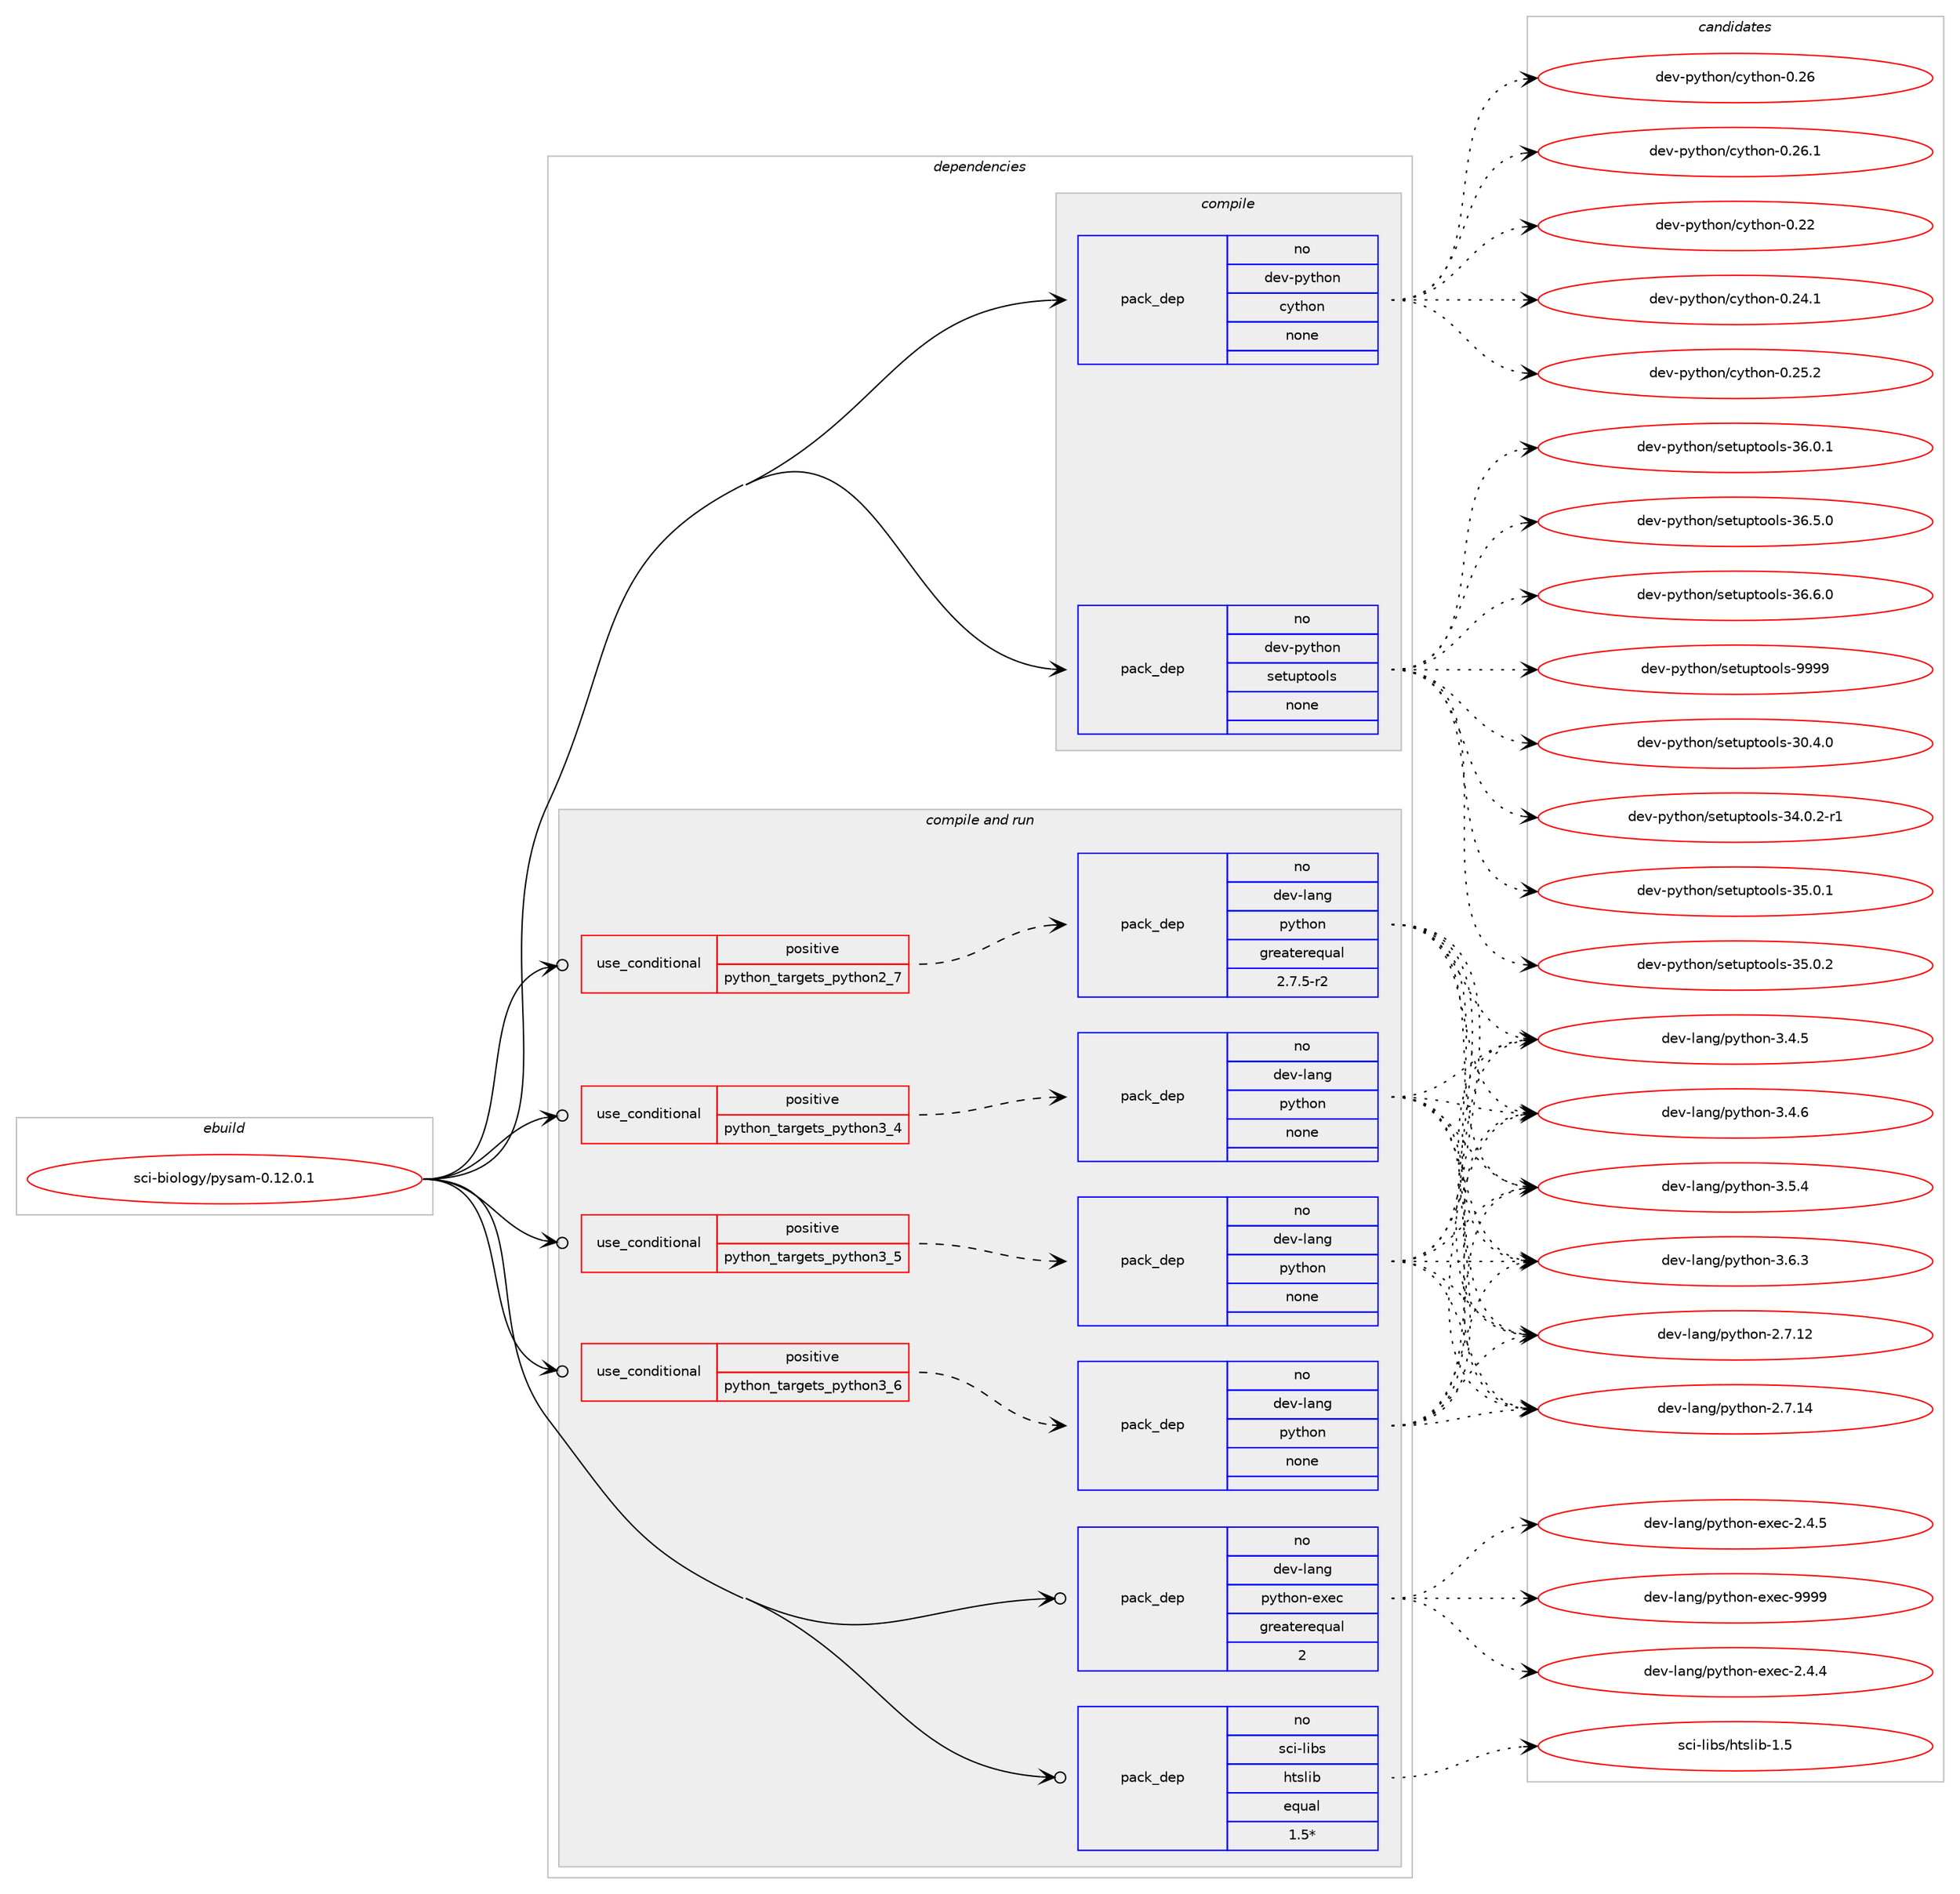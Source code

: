 digraph prolog {

# *************
# Graph options
# *************

newrank=true;
concentrate=true;
compound=true;
graph [rankdir=LR,fontname=Helvetica,fontsize=10,ranksep=1.5];#, ranksep=2.5, nodesep=0.2];
edge  [arrowhead=vee];
node  [fontname=Helvetica,fontsize=10];

# **********
# The ebuild
# **********

subgraph cluster_leftcol {
color=gray;
rank=same;
label=<<i>ebuild</i>>;
id [label="sci-biology/pysam-0.12.0.1", color=red, width=4, href="../sci-biology/pysam-0.12.0.1.svg"];
}

# ****************
# The dependencies
# ****************

subgraph cluster_midcol {
color=gray;
label=<<i>dependencies</i>>;
subgraph cluster_compile {
fillcolor="#eeeeee";
style=filled;
label=<<i>compile</i>>;
subgraph pack328054 {
dependency445158 [label=<<TABLE BORDER="0" CELLBORDER="1" CELLSPACING="0" CELLPADDING="4" WIDTH="220"><TR><TD ROWSPAN="6" CELLPADDING="30">pack_dep</TD></TR><TR><TD WIDTH="110">no</TD></TR><TR><TD>dev-python</TD></TR><TR><TD>cython</TD></TR><TR><TD>none</TD></TR><TR><TD></TD></TR></TABLE>>, shape=none, color=blue];
}
id:e -> dependency445158:w [weight=20,style="solid",arrowhead="vee"];
subgraph pack328055 {
dependency445159 [label=<<TABLE BORDER="0" CELLBORDER="1" CELLSPACING="0" CELLPADDING="4" WIDTH="220"><TR><TD ROWSPAN="6" CELLPADDING="30">pack_dep</TD></TR><TR><TD WIDTH="110">no</TD></TR><TR><TD>dev-python</TD></TR><TR><TD>setuptools</TD></TR><TR><TD>none</TD></TR><TR><TD></TD></TR></TABLE>>, shape=none, color=blue];
}
id:e -> dependency445159:w [weight=20,style="solid",arrowhead="vee"];
}
subgraph cluster_compileandrun {
fillcolor="#eeeeee";
style=filled;
label=<<i>compile and run</i>>;
subgraph cond109381 {
dependency445160 [label=<<TABLE BORDER="0" CELLBORDER="1" CELLSPACING="0" CELLPADDING="4"><TR><TD ROWSPAN="3" CELLPADDING="10">use_conditional</TD></TR><TR><TD>positive</TD></TR><TR><TD>python_targets_python2_7</TD></TR></TABLE>>, shape=none, color=red];
subgraph pack328056 {
dependency445161 [label=<<TABLE BORDER="0" CELLBORDER="1" CELLSPACING="0" CELLPADDING="4" WIDTH="220"><TR><TD ROWSPAN="6" CELLPADDING="30">pack_dep</TD></TR><TR><TD WIDTH="110">no</TD></TR><TR><TD>dev-lang</TD></TR><TR><TD>python</TD></TR><TR><TD>greaterequal</TD></TR><TR><TD>2.7.5-r2</TD></TR></TABLE>>, shape=none, color=blue];
}
dependency445160:e -> dependency445161:w [weight=20,style="dashed",arrowhead="vee"];
}
id:e -> dependency445160:w [weight=20,style="solid",arrowhead="odotvee"];
subgraph cond109382 {
dependency445162 [label=<<TABLE BORDER="0" CELLBORDER="1" CELLSPACING="0" CELLPADDING="4"><TR><TD ROWSPAN="3" CELLPADDING="10">use_conditional</TD></TR><TR><TD>positive</TD></TR><TR><TD>python_targets_python3_4</TD></TR></TABLE>>, shape=none, color=red];
subgraph pack328057 {
dependency445163 [label=<<TABLE BORDER="0" CELLBORDER="1" CELLSPACING="0" CELLPADDING="4" WIDTH="220"><TR><TD ROWSPAN="6" CELLPADDING="30">pack_dep</TD></TR><TR><TD WIDTH="110">no</TD></TR><TR><TD>dev-lang</TD></TR><TR><TD>python</TD></TR><TR><TD>none</TD></TR><TR><TD></TD></TR></TABLE>>, shape=none, color=blue];
}
dependency445162:e -> dependency445163:w [weight=20,style="dashed",arrowhead="vee"];
}
id:e -> dependency445162:w [weight=20,style="solid",arrowhead="odotvee"];
subgraph cond109383 {
dependency445164 [label=<<TABLE BORDER="0" CELLBORDER="1" CELLSPACING="0" CELLPADDING="4"><TR><TD ROWSPAN="3" CELLPADDING="10">use_conditional</TD></TR><TR><TD>positive</TD></TR><TR><TD>python_targets_python3_5</TD></TR></TABLE>>, shape=none, color=red];
subgraph pack328058 {
dependency445165 [label=<<TABLE BORDER="0" CELLBORDER="1" CELLSPACING="0" CELLPADDING="4" WIDTH="220"><TR><TD ROWSPAN="6" CELLPADDING="30">pack_dep</TD></TR><TR><TD WIDTH="110">no</TD></TR><TR><TD>dev-lang</TD></TR><TR><TD>python</TD></TR><TR><TD>none</TD></TR><TR><TD></TD></TR></TABLE>>, shape=none, color=blue];
}
dependency445164:e -> dependency445165:w [weight=20,style="dashed",arrowhead="vee"];
}
id:e -> dependency445164:w [weight=20,style="solid",arrowhead="odotvee"];
subgraph cond109384 {
dependency445166 [label=<<TABLE BORDER="0" CELLBORDER="1" CELLSPACING="0" CELLPADDING="4"><TR><TD ROWSPAN="3" CELLPADDING="10">use_conditional</TD></TR><TR><TD>positive</TD></TR><TR><TD>python_targets_python3_6</TD></TR></TABLE>>, shape=none, color=red];
subgraph pack328059 {
dependency445167 [label=<<TABLE BORDER="0" CELLBORDER="1" CELLSPACING="0" CELLPADDING="4" WIDTH="220"><TR><TD ROWSPAN="6" CELLPADDING="30">pack_dep</TD></TR><TR><TD WIDTH="110">no</TD></TR><TR><TD>dev-lang</TD></TR><TR><TD>python</TD></TR><TR><TD>none</TD></TR><TR><TD></TD></TR></TABLE>>, shape=none, color=blue];
}
dependency445166:e -> dependency445167:w [weight=20,style="dashed",arrowhead="vee"];
}
id:e -> dependency445166:w [weight=20,style="solid",arrowhead="odotvee"];
subgraph pack328060 {
dependency445168 [label=<<TABLE BORDER="0" CELLBORDER="1" CELLSPACING="0" CELLPADDING="4" WIDTH="220"><TR><TD ROWSPAN="6" CELLPADDING="30">pack_dep</TD></TR><TR><TD WIDTH="110">no</TD></TR><TR><TD>dev-lang</TD></TR><TR><TD>python-exec</TD></TR><TR><TD>greaterequal</TD></TR><TR><TD>2</TD></TR></TABLE>>, shape=none, color=blue];
}
id:e -> dependency445168:w [weight=20,style="solid",arrowhead="odotvee"];
subgraph pack328061 {
dependency445169 [label=<<TABLE BORDER="0" CELLBORDER="1" CELLSPACING="0" CELLPADDING="4" WIDTH="220"><TR><TD ROWSPAN="6" CELLPADDING="30">pack_dep</TD></TR><TR><TD WIDTH="110">no</TD></TR><TR><TD>sci-libs</TD></TR><TR><TD>htslib</TD></TR><TR><TD>equal</TD></TR><TR><TD>1.5*</TD></TR></TABLE>>, shape=none, color=blue];
}
id:e -> dependency445169:w [weight=20,style="solid",arrowhead="odotvee"];
}
subgraph cluster_run {
fillcolor="#eeeeee";
style=filled;
label=<<i>run</i>>;
}
}

# **************
# The candidates
# **************

subgraph cluster_choices {
rank=same;
color=gray;
label=<<i>candidates</i>>;

subgraph choice328054 {
color=black;
nodesep=1;
choice1001011184511212111610411111047991211161041111104548465050 [label="dev-python/cython-0.22", color=red, width=4,href="../dev-python/cython-0.22.svg"];
choice10010111845112121116104111110479912111610411111045484650524649 [label="dev-python/cython-0.24.1", color=red, width=4,href="../dev-python/cython-0.24.1.svg"];
choice10010111845112121116104111110479912111610411111045484650534650 [label="dev-python/cython-0.25.2", color=red, width=4,href="../dev-python/cython-0.25.2.svg"];
choice1001011184511212111610411111047991211161041111104548465054 [label="dev-python/cython-0.26", color=red, width=4,href="../dev-python/cython-0.26.svg"];
choice10010111845112121116104111110479912111610411111045484650544649 [label="dev-python/cython-0.26.1", color=red, width=4,href="../dev-python/cython-0.26.1.svg"];
dependency445158:e -> choice1001011184511212111610411111047991211161041111104548465050:w [style=dotted,weight="100"];
dependency445158:e -> choice10010111845112121116104111110479912111610411111045484650524649:w [style=dotted,weight="100"];
dependency445158:e -> choice10010111845112121116104111110479912111610411111045484650534650:w [style=dotted,weight="100"];
dependency445158:e -> choice1001011184511212111610411111047991211161041111104548465054:w [style=dotted,weight="100"];
dependency445158:e -> choice10010111845112121116104111110479912111610411111045484650544649:w [style=dotted,weight="100"];
}
subgraph choice328055 {
color=black;
nodesep=1;
choice100101118451121211161041111104711510111611711211611111110811545514846524648 [label="dev-python/setuptools-30.4.0", color=red, width=4,href="../dev-python/setuptools-30.4.0.svg"];
choice1001011184511212111610411111047115101116117112116111111108115455152464846504511449 [label="dev-python/setuptools-34.0.2-r1", color=red, width=4,href="../dev-python/setuptools-34.0.2-r1.svg"];
choice100101118451121211161041111104711510111611711211611111110811545515346484649 [label="dev-python/setuptools-35.0.1", color=red, width=4,href="../dev-python/setuptools-35.0.1.svg"];
choice100101118451121211161041111104711510111611711211611111110811545515346484650 [label="dev-python/setuptools-35.0.2", color=red, width=4,href="../dev-python/setuptools-35.0.2.svg"];
choice100101118451121211161041111104711510111611711211611111110811545515446484649 [label="dev-python/setuptools-36.0.1", color=red, width=4,href="../dev-python/setuptools-36.0.1.svg"];
choice100101118451121211161041111104711510111611711211611111110811545515446534648 [label="dev-python/setuptools-36.5.0", color=red, width=4,href="../dev-python/setuptools-36.5.0.svg"];
choice100101118451121211161041111104711510111611711211611111110811545515446544648 [label="dev-python/setuptools-36.6.0", color=red, width=4,href="../dev-python/setuptools-36.6.0.svg"];
choice10010111845112121116104111110471151011161171121161111111081154557575757 [label="dev-python/setuptools-9999", color=red, width=4,href="../dev-python/setuptools-9999.svg"];
dependency445159:e -> choice100101118451121211161041111104711510111611711211611111110811545514846524648:w [style=dotted,weight="100"];
dependency445159:e -> choice1001011184511212111610411111047115101116117112116111111108115455152464846504511449:w [style=dotted,weight="100"];
dependency445159:e -> choice100101118451121211161041111104711510111611711211611111110811545515346484649:w [style=dotted,weight="100"];
dependency445159:e -> choice100101118451121211161041111104711510111611711211611111110811545515346484650:w [style=dotted,weight="100"];
dependency445159:e -> choice100101118451121211161041111104711510111611711211611111110811545515446484649:w [style=dotted,weight="100"];
dependency445159:e -> choice100101118451121211161041111104711510111611711211611111110811545515446534648:w [style=dotted,weight="100"];
dependency445159:e -> choice100101118451121211161041111104711510111611711211611111110811545515446544648:w [style=dotted,weight="100"];
dependency445159:e -> choice10010111845112121116104111110471151011161171121161111111081154557575757:w [style=dotted,weight="100"];
}
subgraph choice328056 {
color=black;
nodesep=1;
choice10010111845108971101034711212111610411111045504655464950 [label="dev-lang/python-2.7.12", color=red, width=4,href="../dev-lang/python-2.7.12.svg"];
choice10010111845108971101034711212111610411111045504655464952 [label="dev-lang/python-2.7.14", color=red, width=4,href="../dev-lang/python-2.7.14.svg"];
choice100101118451089711010347112121116104111110455146524653 [label="dev-lang/python-3.4.5", color=red, width=4,href="../dev-lang/python-3.4.5.svg"];
choice100101118451089711010347112121116104111110455146524654 [label="dev-lang/python-3.4.6", color=red, width=4,href="../dev-lang/python-3.4.6.svg"];
choice100101118451089711010347112121116104111110455146534652 [label="dev-lang/python-3.5.4", color=red, width=4,href="../dev-lang/python-3.5.4.svg"];
choice100101118451089711010347112121116104111110455146544651 [label="dev-lang/python-3.6.3", color=red, width=4,href="../dev-lang/python-3.6.3.svg"];
dependency445161:e -> choice10010111845108971101034711212111610411111045504655464950:w [style=dotted,weight="100"];
dependency445161:e -> choice10010111845108971101034711212111610411111045504655464952:w [style=dotted,weight="100"];
dependency445161:e -> choice100101118451089711010347112121116104111110455146524653:w [style=dotted,weight="100"];
dependency445161:e -> choice100101118451089711010347112121116104111110455146524654:w [style=dotted,weight="100"];
dependency445161:e -> choice100101118451089711010347112121116104111110455146534652:w [style=dotted,weight="100"];
dependency445161:e -> choice100101118451089711010347112121116104111110455146544651:w [style=dotted,weight="100"];
}
subgraph choice328057 {
color=black;
nodesep=1;
choice10010111845108971101034711212111610411111045504655464950 [label="dev-lang/python-2.7.12", color=red, width=4,href="../dev-lang/python-2.7.12.svg"];
choice10010111845108971101034711212111610411111045504655464952 [label="dev-lang/python-2.7.14", color=red, width=4,href="../dev-lang/python-2.7.14.svg"];
choice100101118451089711010347112121116104111110455146524653 [label="dev-lang/python-3.4.5", color=red, width=4,href="../dev-lang/python-3.4.5.svg"];
choice100101118451089711010347112121116104111110455146524654 [label="dev-lang/python-3.4.6", color=red, width=4,href="../dev-lang/python-3.4.6.svg"];
choice100101118451089711010347112121116104111110455146534652 [label="dev-lang/python-3.5.4", color=red, width=4,href="../dev-lang/python-3.5.4.svg"];
choice100101118451089711010347112121116104111110455146544651 [label="dev-lang/python-3.6.3", color=red, width=4,href="../dev-lang/python-3.6.3.svg"];
dependency445163:e -> choice10010111845108971101034711212111610411111045504655464950:w [style=dotted,weight="100"];
dependency445163:e -> choice10010111845108971101034711212111610411111045504655464952:w [style=dotted,weight="100"];
dependency445163:e -> choice100101118451089711010347112121116104111110455146524653:w [style=dotted,weight="100"];
dependency445163:e -> choice100101118451089711010347112121116104111110455146524654:w [style=dotted,weight="100"];
dependency445163:e -> choice100101118451089711010347112121116104111110455146534652:w [style=dotted,weight="100"];
dependency445163:e -> choice100101118451089711010347112121116104111110455146544651:w [style=dotted,weight="100"];
}
subgraph choice328058 {
color=black;
nodesep=1;
choice10010111845108971101034711212111610411111045504655464950 [label="dev-lang/python-2.7.12", color=red, width=4,href="../dev-lang/python-2.7.12.svg"];
choice10010111845108971101034711212111610411111045504655464952 [label="dev-lang/python-2.7.14", color=red, width=4,href="../dev-lang/python-2.7.14.svg"];
choice100101118451089711010347112121116104111110455146524653 [label="dev-lang/python-3.4.5", color=red, width=4,href="../dev-lang/python-3.4.5.svg"];
choice100101118451089711010347112121116104111110455146524654 [label="dev-lang/python-3.4.6", color=red, width=4,href="../dev-lang/python-3.4.6.svg"];
choice100101118451089711010347112121116104111110455146534652 [label="dev-lang/python-3.5.4", color=red, width=4,href="../dev-lang/python-3.5.4.svg"];
choice100101118451089711010347112121116104111110455146544651 [label="dev-lang/python-3.6.3", color=red, width=4,href="../dev-lang/python-3.6.3.svg"];
dependency445165:e -> choice10010111845108971101034711212111610411111045504655464950:w [style=dotted,weight="100"];
dependency445165:e -> choice10010111845108971101034711212111610411111045504655464952:w [style=dotted,weight="100"];
dependency445165:e -> choice100101118451089711010347112121116104111110455146524653:w [style=dotted,weight="100"];
dependency445165:e -> choice100101118451089711010347112121116104111110455146524654:w [style=dotted,weight="100"];
dependency445165:e -> choice100101118451089711010347112121116104111110455146534652:w [style=dotted,weight="100"];
dependency445165:e -> choice100101118451089711010347112121116104111110455146544651:w [style=dotted,weight="100"];
}
subgraph choice328059 {
color=black;
nodesep=1;
choice10010111845108971101034711212111610411111045504655464950 [label="dev-lang/python-2.7.12", color=red, width=4,href="../dev-lang/python-2.7.12.svg"];
choice10010111845108971101034711212111610411111045504655464952 [label="dev-lang/python-2.7.14", color=red, width=4,href="../dev-lang/python-2.7.14.svg"];
choice100101118451089711010347112121116104111110455146524653 [label="dev-lang/python-3.4.5", color=red, width=4,href="../dev-lang/python-3.4.5.svg"];
choice100101118451089711010347112121116104111110455146524654 [label="dev-lang/python-3.4.6", color=red, width=4,href="../dev-lang/python-3.4.6.svg"];
choice100101118451089711010347112121116104111110455146534652 [label="dev-lang/python-3.5.4", color=red, width=4,href="../dev-lang/python-3.5.4.svg"];
choice100101118451089711010347112121116104111110455146544651 [label="dev-lang/python-3.6.3", color=red, width=4,href="../dev-lang/python-3.6.3.svg"];
dependency445167:e -> choice10010111845108971101034711212111610411111045504655464950:w [style=dotted,weight="100"];
dependency445167:e -> choice10010111845108971101034711212111610411111045504655464952:w [style=dotted,weight="100"];
dependency445167:e -> choice100101118451089711010347112121116104111110455146524653:w [style=dotted,weight="100"];
dependency445167:e -> choice100101118451089711010347112121116104111110455146524654:w [style=dotted,weight="100"];
dependency445167:e -> choice100101118451089711010347112121116104111110455146534652:w [style=dotted,weight="100"];
dependency445167:e -> choice100101118451089711010347112121116104111110455146544651:w [style=dotted,weight="100"];
}
subgraph choice328060 {
color=black;
nodesep=1;
choice1001011184510897110103471121211161041111104510112010199455046524652 [label="dev-lang/python-exec-2.4.4", color=red, width=4,href="../dev-lang/python-exec-2.4.4.svg"];
choice1001011184510897110103471121211161041111104510112010199455046524653 [label="dev-lang/python-exec-2.4.5", color=red, width=4,href="../dev-lang/python-exec-2.4.5.svg"];
choice10010111845108971101034711212111610411111045101120101994557575757 [label="dev-lang/python-exec-9999", color=red, width=4,href="../dev-lang/python-exec-9999.svg"];
dependency445168:e -> choice1001011184510897110103471121211161041111104510112010199455046524652:w [style=dotted,weight="100"];
dependency445168:e -> choice1001011184510897110103471121211161041111104510112010199455046524653:w [style=dotted,weight="100"];
dependency445168:e -> choice10010111845108971101034711212111610411111045101120101994557575757:w [style=dotted,weight="100"];
}
subgraph choice328061 {
color=black;
nodesep=1;
choice115991054510810598115471041161151081059845494653 [label="sci-libs/htslib-1.5", color=red, width=4,href="../sci-libs/htslib-1.5.svg"];
dependency445169:e -> choice115991054510810598115471041161151081059845494653:w [style=dotted,weight="100"];
}
}

}

